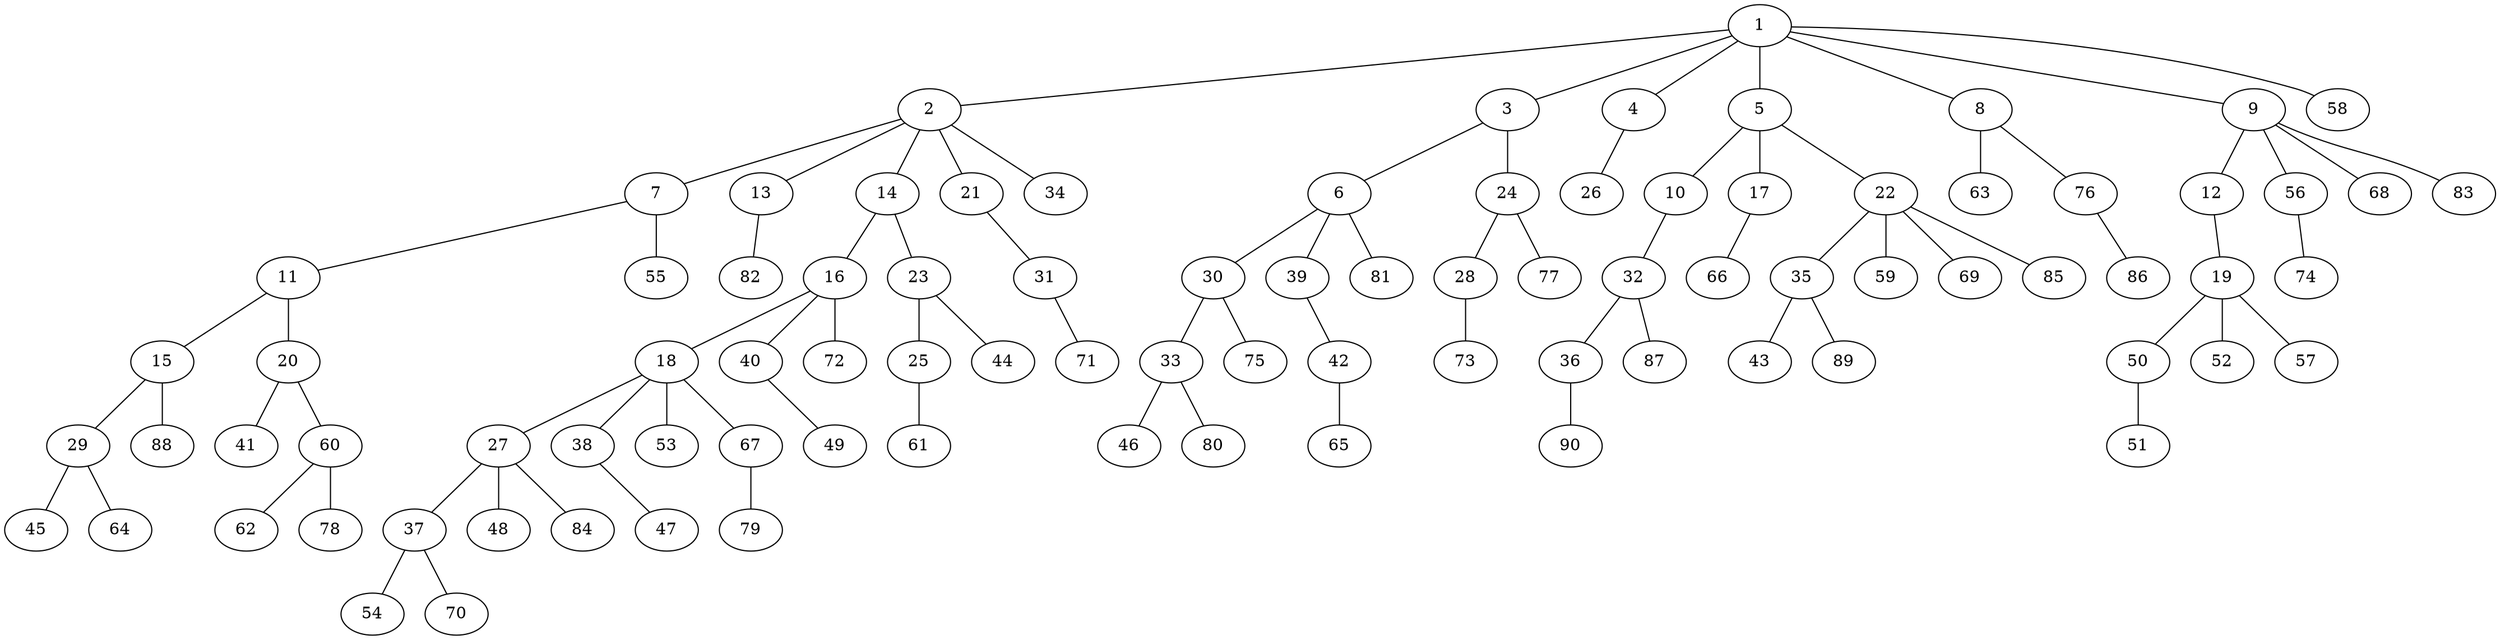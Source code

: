 graph graphname {1--2
1--3
1--4
1--5
1--8
1--9
1--58
2--7
2--13
2--14
2--21
2--34
3--6
3--24
4--26
5--10
5--17
5--22
6--30
6--39
6--81
7--11
7--55
8--63
8--76
9--12
9--56
9--68
9--83
10--32
11--15
11--20
12--19
13--82
14--16
14--23
15--29
15--88
16--18
16--40
16--72
17--66
18--27
18--38
18--53
18--67
19--50
19--52
19--57
20--41
20--60
21--31
22--35
22--59
22--69
22--85
23--25
23--44
24--28
24--77
25--61
27--37
27--48
27--84
28--73
29--45
29--64
30--33
30--75
31--71
32--36
32--87
33--46
33--80
35--43
35--89
36--90
37--54
37--70
38--47
39--42
40--49
42--65
50--51
56--74
60--62
60--78
67--79
76--86
}